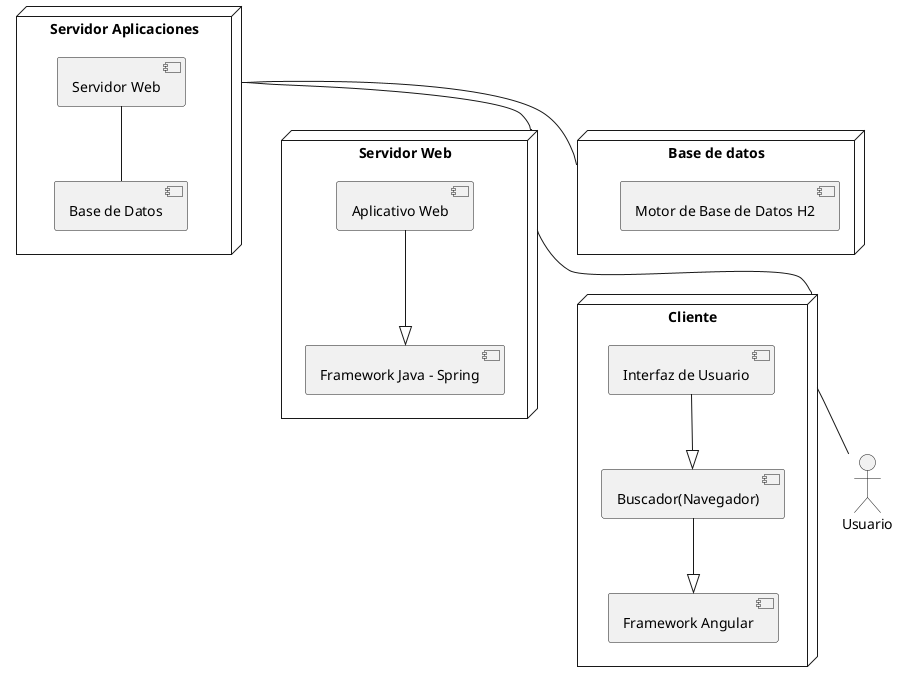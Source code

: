 @startuml tienda-web

Actor Usuario 

node "Cliente" as Cli{
    component "Interfaz de Usuario" as Interfaz
    component "Buscador(Navegador)" as Buscador
    component "Framework Angular" as Angular
}

node "Servidor Web" as SW {
    component "Aplicativo Web" as Aplicativo
    component "Framework Java - Spring" as Spring
}

node "Servidor Aplicaciones" as SA {
    component "Servidor Web" as Servidor_Web
    component "Base de Datos" as Base_Datos
}

node "Base de datos" as BD{
    component "Motor de Base de Datos H2" as H2
}


Interfaz --|> Buscador
Buscador --|> Angular

Aplicativo --|> Spring

Servidor_Web -- Base_Datos

SA -- SW
SA -- BD

SW -- Cli

Cli -- Usuario

@enduml
